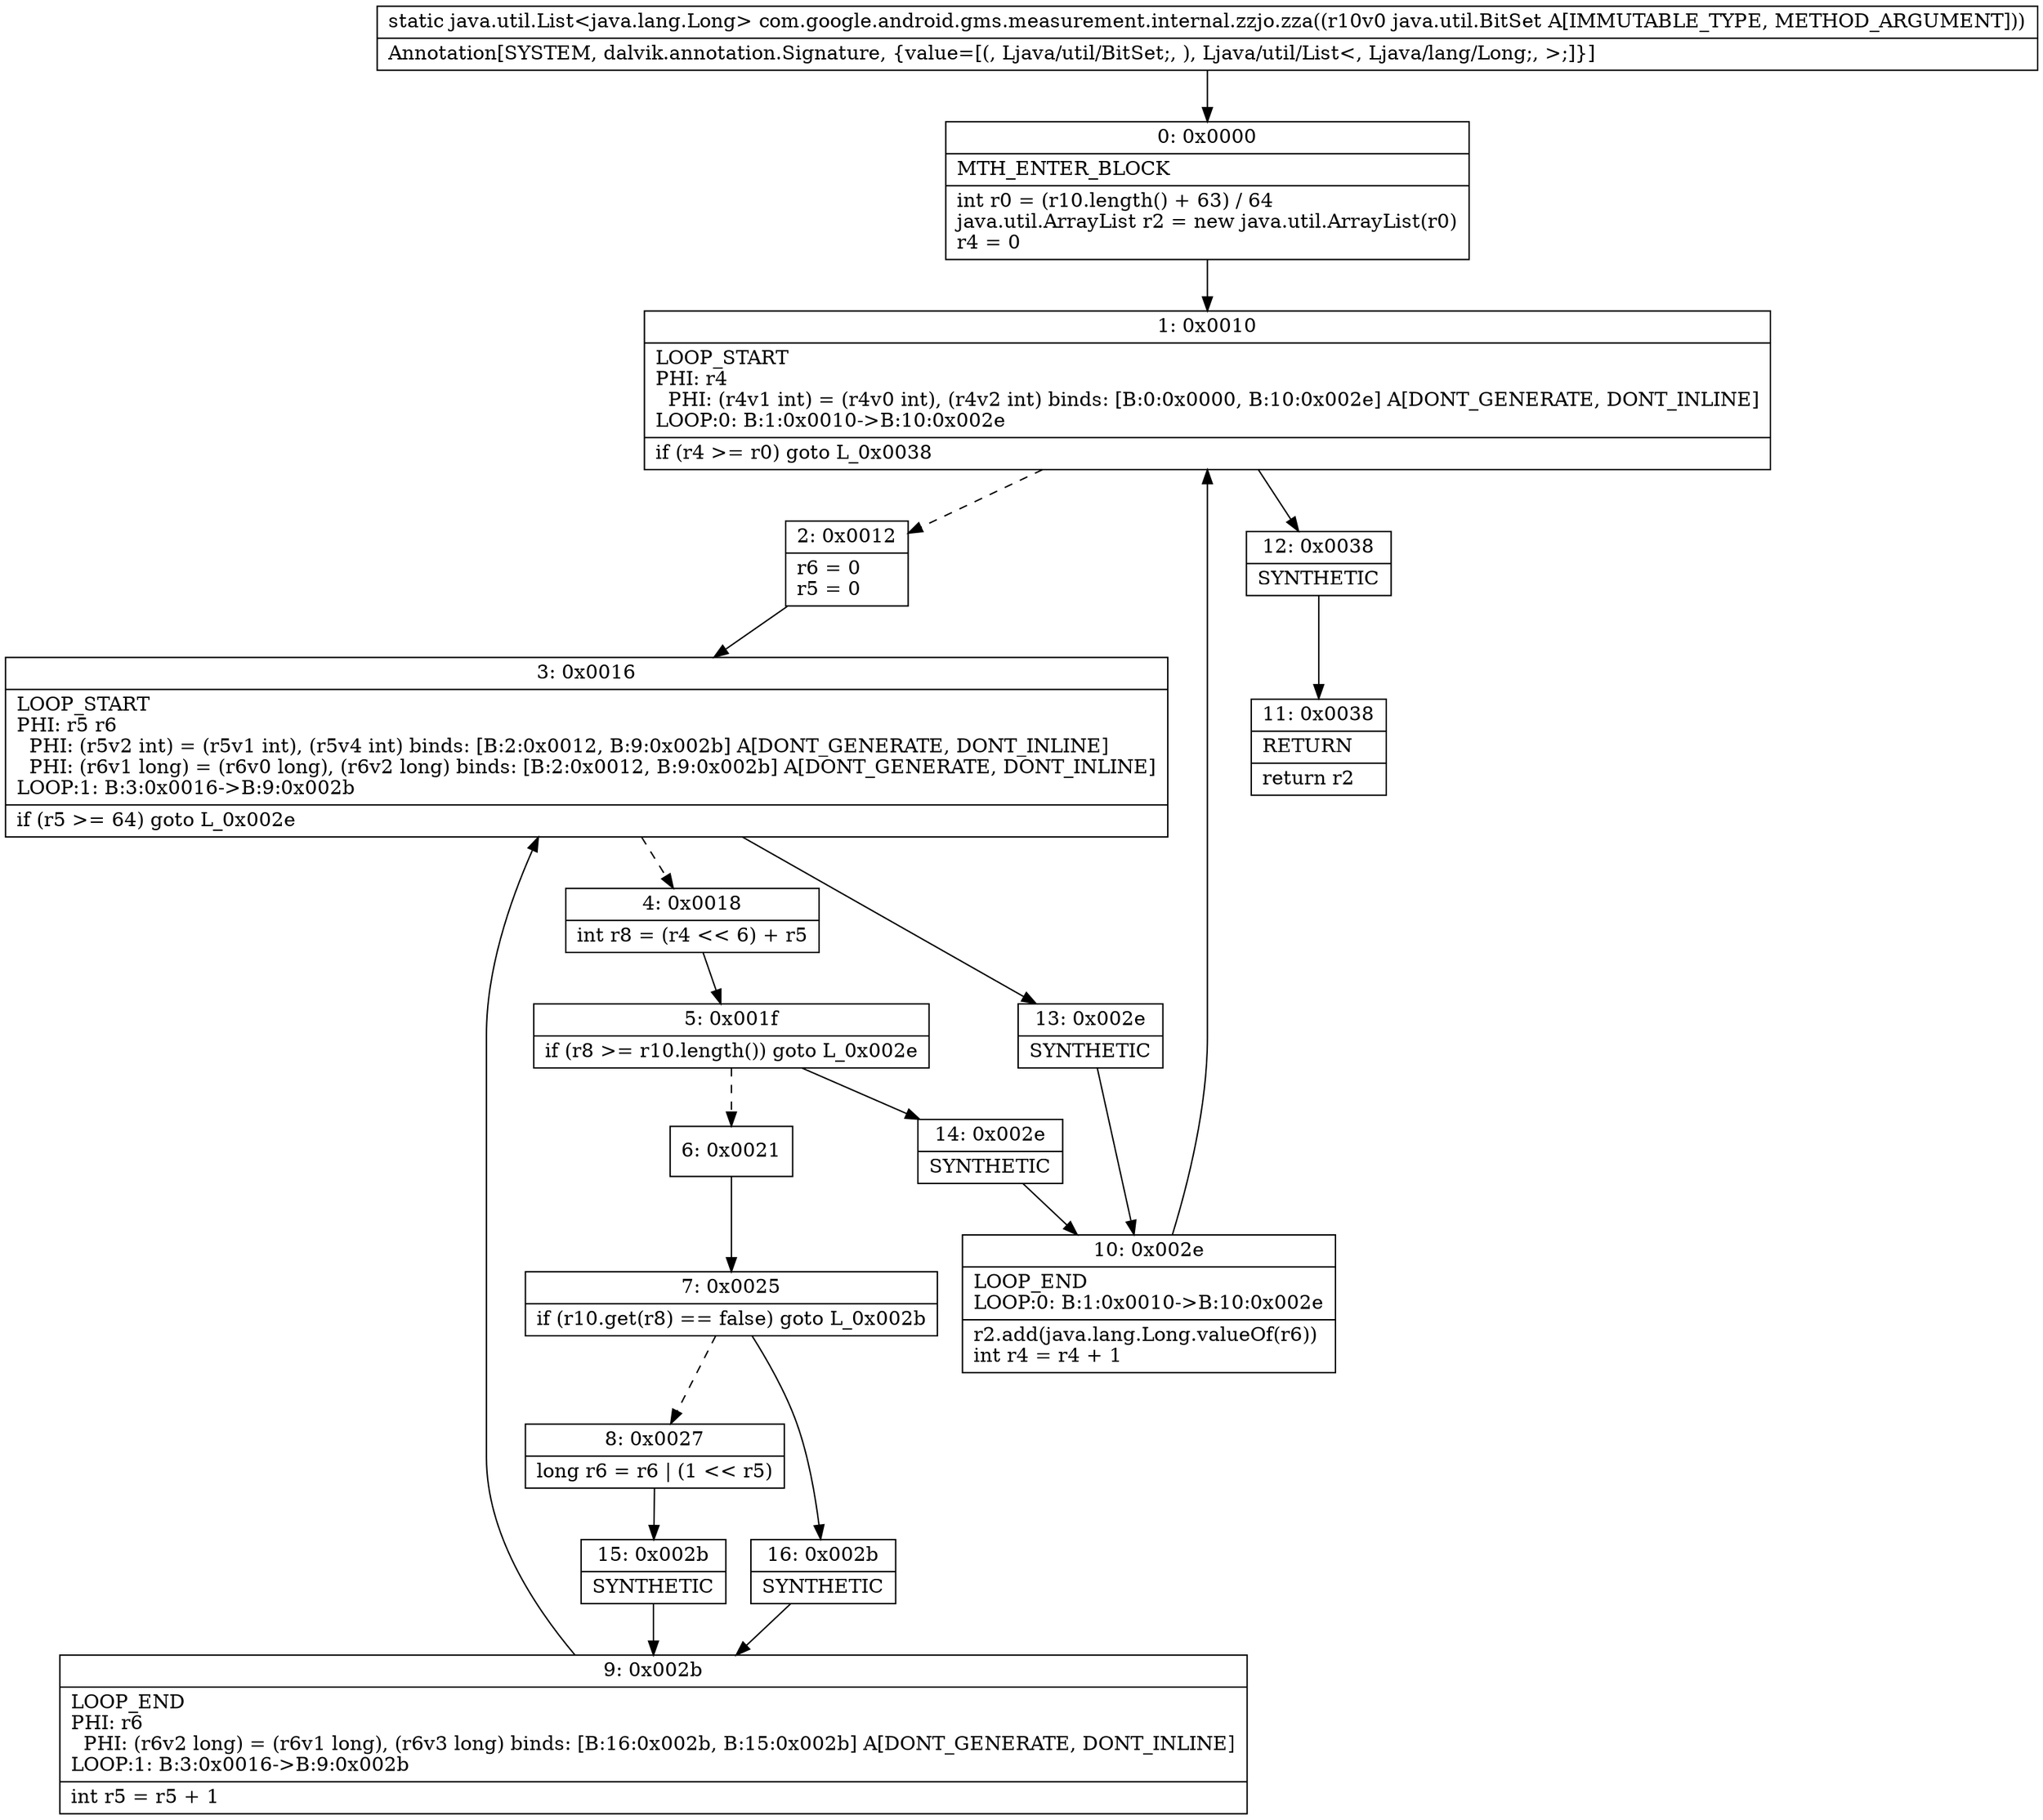 digraph "CFG forcom.google.android.gms.measurement.internal.zzjo.zza(Ljava\/util\/BitSet;)Ljava\/util\/List;" {
Node_0 [shape=record,label="{0\:\ 0x0000|MTH_ENTER_BLOCK\l|int r0 = (r10.length() + 63) \/ 64\ljava.util.ArrayList r2 = new java.util.ArrayList(r0)\lr4 = 0\l}"];
Node_1 [shape=record,label="{1\:\ 0x0010|LOOP_START\lPHI: r4 \l  PHI: (r4v1 int) = (r4v0 int), (r4v2 int) binds: [B:0:0x0000, B:10:0x002e] A[DONT_GENERATE, DONT_INLINE]\lLOOP:0: B:1:0x0010\-\>B:10:0x002e\l|if (r4 \>= r0) goto L_0x0038\l}"];
Node_2 [shape=record,label="{2\:\ 0x0012|r6 = 0\lr5 = 0\l}"];
Node_3 [shape=record,label="{3\:\ 0x0016|LOOP_START\lPHI: r5 r6 \l  PHI: (r5v2 int) = (r5v1 int), (r5v4 int) binds: [B:2:0x0012, B:9:0x002b] A[DONT_GENERATE, DONT_INLINE]\l  PHI: (r6v1 long) = (r6v0 long), (r6v2 long) binds: [B:2:0x0012, B:9:0x002b] A[DONT_GENERATE, DONT_INLINE]\lLOOP:1: B:3:0x0016\-\>B:9:0x002b\l|if (r5 \>= 64) goto L_0x002e\l}"];
Node_4 [shape=record,label="{4\:\ 0x0018|int r8 = (r4 \<\< 6) + r5\l}"];
Node_5 [shape=record,label="{5\:\ 0x001f|if (r8 \>= r10.length()) goto L_0x002e\l}"];
Node_6 [shape=record,label="{6\:\ 0x0021}"];
Node_7 [shape=record,label="{7\:\ 0x0025|if (r10.get(r8) == false) goto L_0x002b\l}"];
Node_8 [shape=record,label="{8\:\ 0x0027|long r6 = r6 \| (1 \<\< r5)\l}"];
Node_9 [shape=record,label="{9\:\ 0x002b|LOOP_END\lPHI: r6 \l  PHI: (r6v2 long) = (r6v1 long), (r6v3 long) binds: [B:16:0x002b, B:15:0x002b] A[DONT_GENERATE, DONT_INLINE]\lLOOP:1: B:3:0x0016\-\>B:9:0x002b\l|int r5 = r5 + 1\l}"];
Node_10 [shape=record,label="{10\:\ 0x002e|LOOP_END\lLOOP:0: B:1:0x0010\-\>B:10:0x002e\l|r2.add(java.lang.Long.valueOf(r6))\lint r4 = r4 + 1\l}"];
Node_11 [shape=record,label="{11\:\ 0x0038|RETURN\l|return r2\l}"];
Node_12 [shape=record,label="{12\:\ 0x0038|SYNTHETIC\l}"];
Node_13 [shape=record,label="{13\:\ 0x002e|SYNTHETIC\l}"];
Node_14 [shape=record,label="{14\:\ 0x002e|SYNTHETIC\l}"];
Node_15 [shape=record,label="{15\:\ 0x002b|SYNTHETIC\l}"];
Node_16 [shape=record,label="{16\:\ 0x002b|SYNTHETIC\l}"];
MethodNode[shape=record,label="{static java.util.List\<java.lang.Long\> com.google.android.gms.measurement.internal.zzjo.zza((r10v0 java.util.BitSet A[IMMUTABLE_TYPE, METHOD_ARGUMENT]))  | Annotation[SYSTEM, dalvik.annotation.Signature, \{value=[(, Ljava\/util\/BitSet;, ), Ljava\/util\/List\<, Ljava\/lang\/Long;, \>;]\}]\l}"];
MethodNode -> Node_0;
Node_0 -> Node_1;
Node_1 -> Node_2[style=dashed];
Node_1 -> Node_12;
Node_2 -> Node_3;
Node_3 -> Node_4[style=dashed];
Node_3 -> Node_13;
Node_4 -> Node_5;
Node_5 -> Node_6[style=dashed];
Node_5 -> Node_14;
Node_6 -> Node_7;
Node_7 -> Node_8[style=dashed];
Node_7 -> Node_16;
Node_8 -> Node_15;
Node_9 -> Node_3;
Node_10 -> Node_1;
Node_12 -> Node_11;
Node_13 -> Node_10;
Node_14 -> Node_10;
Node_15 -> Node_9;
Node_16 -> Node_9;
}

